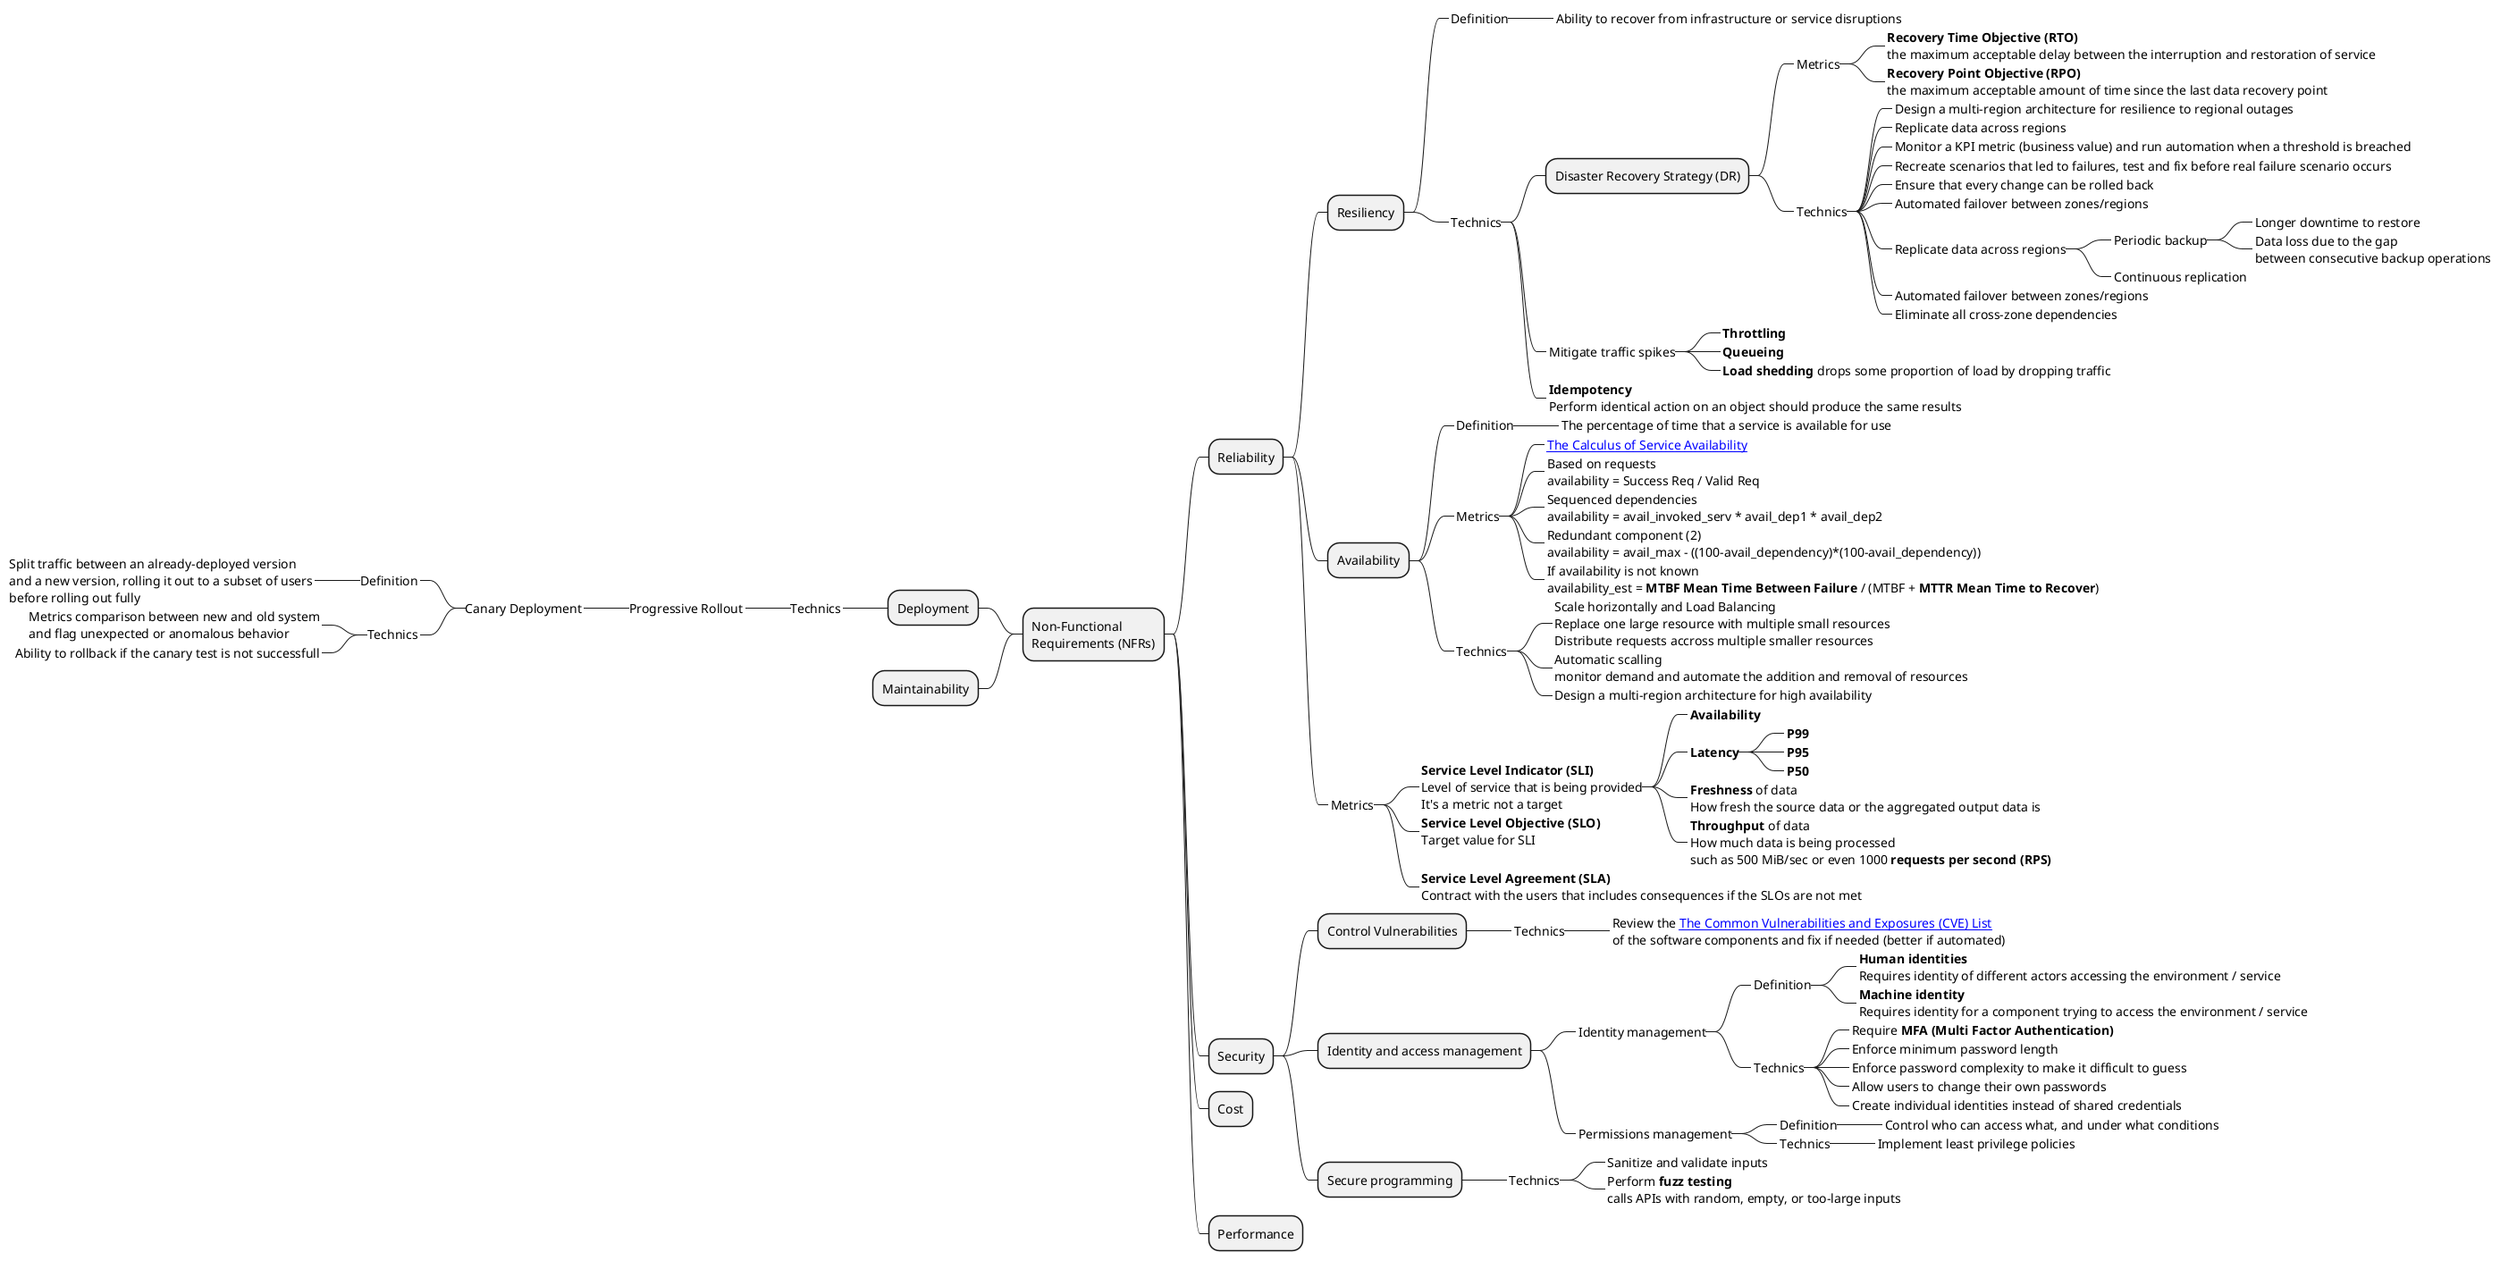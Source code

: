 @startmindmap "Non-Functional Requirements Map"

+ Non-Functional\nRequirements (NFRs)

++ Reliability
+++ Resiliency
++++_ Definition
+++++_ Ability to recover from infrastructure or service disruptions
++++_ Technics
+++++ Disaster Recovery Strategy (DR)
++++++_ Metrics
+++++++_ **Recovery Time Objective (RTO)**\nthe maximum acceptable delay between the interruption and restoration of service
+++++++_ **Recovery Point Objective (RPO)**\nthe maximum acceptable amount of time since the last data recovery point
++++++_ Technics
+++++++_ Design a multi-region architecture for resilience to regional outages
+++++++_ Replicate data across regions
+++++++_ Monitor a KPI metric (business value) and run automation when a threshold is breached
+++++++_ Recreate scenarios that led to failures, test and fix before real failure scenario occurs
+++++++_ Ensure that every change can be rolled back
+++++++_ Automated failover between zones/regions
+++++++_ Replicate data across regions
++++++++_ Periodic backup
+++++++++_ Longer downtime to restore
+++++++++_ Data loss due to the gap\nbetween consecutive backup operations
++++++++_ Continuous replication
+++++++_ Automated failover between zones/regions
+++++++_ Eliminate all cross-zone dependencies
+++++_ Mitigate traffic spikes
++++++_ **Throttling**
++++++_ **Queueing**
++++++_ **Load shedding** drops some proportion of load by dropping traffic
+++++_ **Idempotency**\nPerform identical action on an object should produce the same results
+++ Availability
++++_ Definition
+++++_ The percentage of time that a service is available for use
++++_ Metrics
+++++_ [[https://research.google/pubs/pub46285/ The Calculus of Service Availability]]
+++++_ Based on requests\navailability = Success Req / Valid Req
+++++_ Sequenced dependencies\navailability = avail_invoked_serv * avail_dep1 * avail_dep2
+++++_ Redundant component (2)\navailability = avail_max - ((100-avail_dependency)*(100-avail_dependency))
+++++_ If availability is not known\navailability_est = **MTBF Mean Time Between Failure** / (MTBF + **MTTR Mean Time to Recover**)
++++_ Technics
+++++_ Scale horizontally and Load Balancing\nReplace one large resource with multiple small resources\nDistribute requests accross multiple smaller resources
+++++_ Automatic scalling\nmonitor demand and automate the addition and removal of resources
+++++_ Design a multi-region architecture for high availability

+++_ Metrics
++++_ **Service Level Indicator (SLI)**\nLevel of service that is being provided\nIt's a metric not a target
+++++_ **Availability**
+++++_ **Latency**
++++++_ **P99**
++++++_ **P95**
++++++_ **P50**
+++++_ **Freshness** of data\nHow fresh the source data or the aggregated output data is
+++++_ **Throughput** of data\nHow much data is being processed\nsuch as 500 MiB/sec or even 1000 **requests per second (RPS)**
++++_ **Service Level Objective (SLO)**\nTarget value for SLI
++++_ **Service Level Agreement (SLA)**\nContract with the users that includes consequences if the SLOs are not met

++ Security
+++ Control Vulnerabilities
++++_ Technics
+++++_ Review the [[https://cve.mitre.org/ The Common Vulnerabilities and Exposures (CVE) List]]\nof the software components and fix if needed (better if automated)
+++ Identity and access management
++++_ Identity management
+++++_ Definition
++++++_ **Human identities**\nRequires identity of different actors accessing the environment / service
++++++_ **Machine identity**\nRequires identity for a component trying to access the environment / service
+++++_ Technics
++++++_ Require **MFA (Multi Factor Authentication)**
++++++_ Enforce minimum password length
++++++_ Enforce password complexity to make it difficult to guess
++++++_ Allow users to change their own passwords
++++++_ Create individual identities instead of shared credentials
++++_ Permissions management
+++++_ Definition
++++++_ Control who can access what, and under what conditions
+++++_ Technics
++++++_ Implement least privilege policies
+++ Secure programming
++++_ Technics
+++++_ Sanitize and validate inputs
+++++_ Perform **fuzz testing**\ncalls APIs with random, empty, or too-large inputs


++ Cost
++ Performance

-- Deployment
---_ Technics
----_ Progressive Rollout
-----_ Canary Deployment
------_ Definition
-------_ Split traffic between an already-deployed version\nand a new version, rolling it out to a subset of users\nbefore rolling out fully
------_ Technics
-------_ Metrics comparison between new and old system\nand flag unexpected or anomalous behavior
-------_ Ability to rollback if the canary test is not successfull

-- Maintainability

@endmindmap